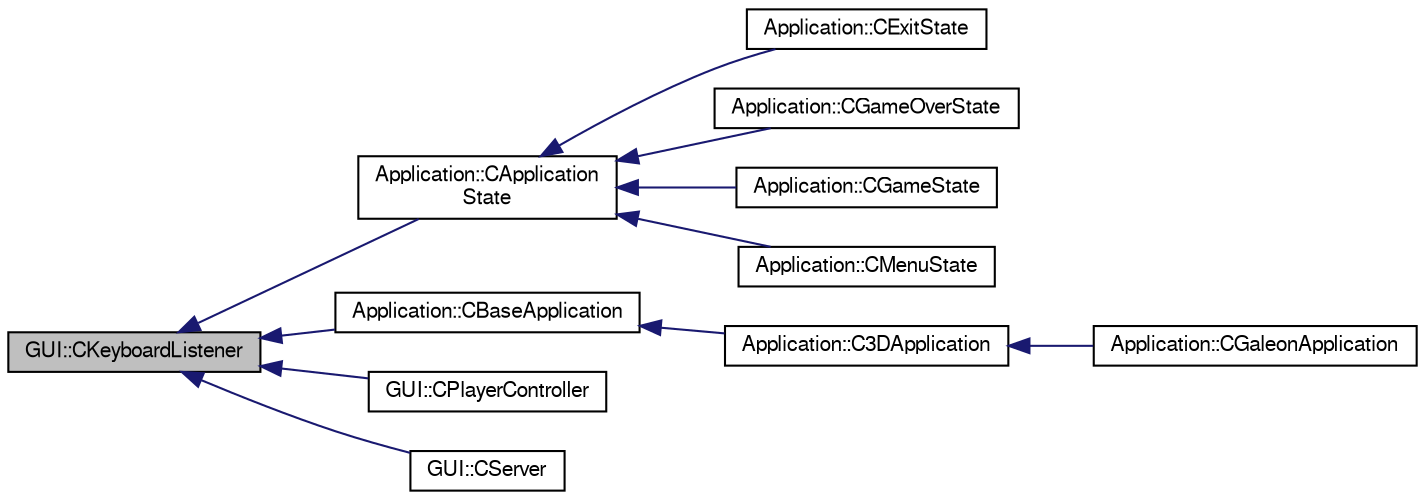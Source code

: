 digraph "GUI::CKeyboardListener"
{
  edge [fontname="FreeSans",fontsize="10",labelfontname="FreeSans",labelfontsize="10"];
  node [fontname="FreeSans",fontsize="10",shape=record];
  rankdir="LR";
  Node1 [label="GUI::CKeyboardListener",height=0.2,width=0.4,color="black", fillcolor="grey75", style="filled", fontcolor="black"];
  Node1 -> Node2 [dir="back",color="midnightblue",fontsize="10",style="solid",fontname="FreeSans"];
  Node2 [label="Application::CApplication\lState",height=0.2,width=0.4,color="black", fillcolor="white", style="filled",URL="$class_application_1_1_c_application_state.html",tooltip="Clase CApplicationState; representa un estado de la aplicación, como el estado del menú..."];
  Node2 -> Node3 [dir="back",color="midnightblue",fontsize="10",style="solid",fontname="FreeSans"];
  Node3 [label="Application::CExitState",height=0.2,width=0.4,color="black", fillcolor="white", style="filled",URL="$class_application_1_1_c_exit_state.html",tooltip="Clase CExitState; representa el estado de la aplicación que provoca su terminación inmediata..."];
  Node2 -> Node4 [dir="back",color="midnightblue",fontsize="10",style="solid",fontname="FreeSans"];
  Node4 [label="Application::CGameOverState",height=0.2,width=0.4,color="black", fillcolor="white", style="filled",URL="$class_application_1_1_c_game_over_state.html",tooltip="Como su nombre indica, esta clase es la clase de game over principal del juego. "];
  Node2 -> Node5 [dir="back",color="midnightblue",fontsize="10",style="solid",fontname="FreeSans"];
  Node5 [label="Application::CGameState",height=0.2,width=0.4,color="black", fillcolor="white", style="filled",URL="$class_application_1_1_c_game_state.html",tooltip="Clase CGameState; representa el estado de juego de la aplicación. "];
  Node2 -> Node6 [dir="back",color="midnightblue",fontsize="10",style="solid",fontname="FreeSans"];
  Node6 [label="Application::CMenuState",height=0.2,width=0.4,color="black", fillcolor="white", style="filled",URL="$class_application_1_1_c_menu_state.html",tooltip="Como su nombre indica, esta clase es la clase del menú principal del juego. "];
  Node1 -> Node7 [dir="back",color="midnightblue",fontsize="10",style="solid",fontname="FreeSans"];
  Node7 [label="Application::CBaseApplication",height=0.2,width=0.4,color="black", fillcolor="white", style="filled",URL="$class_application_1_1_c_base_application.html",tooltip="Clase CBaseApplication, que contiene el control de la aplicación del juego, implementando una máquina..."];
  Node7 -> Node8 [dir="back",color="midnightblue",fontsize="10",style="solid",fontname="FreeSans"];
  Node8 [label="Application::C3DApplication",height=0.2,width=0.4,color="black", fillcolor="white", style="filled",URL="$class_application_1_1_c3_d_application.html",tooltip="Clase C3DApplication, que contiene el control de la aplicación del juego. "];
  Node8 -> Node9 [dir="back",color="midnightblue",fontsize="10",style="solid",fontname="FreeSans"];
  Node9 [label="Application::CGaleonApplication",height=0.2,width=0.4,color="black", fillcolor="white", style="filled",URL="$class_application_1_1_c_galeon_application.html",tooltip="Clase CGaleonApplication, que extiende C3DApplication para añadir los estados concretos que se desean..."];
  Node1 -> Node10 [dir="back",color="midnightblue",fontsize="10",style="solid",fontname="FreeSans"];
  Node10 [label="GUI::CPlayerController",height=0.2,width=0.4,color="black", fillcolor="white", style="filled",URL="$class_g_u_i_1_1_c_player_controller.html",tooltip="Esta clase sirve para gestionar el teclado y el ratón, y mover un avatar acorde con las pulsaciones y..."];
  Node1 -> Node11 [dir="back",color="midnightblue",fontsize="10",style="solid",fontname="FreeSans"];
  Node11 [label="GUI::CServer",height=0.2,width=0.4,color="black", fillcolor="white", style="filled",URL="$class_g_u_i_1_1_c_server.html",tooltip="Servidor del módulo GUI que hace de interfaz con el usuario. "];
}
